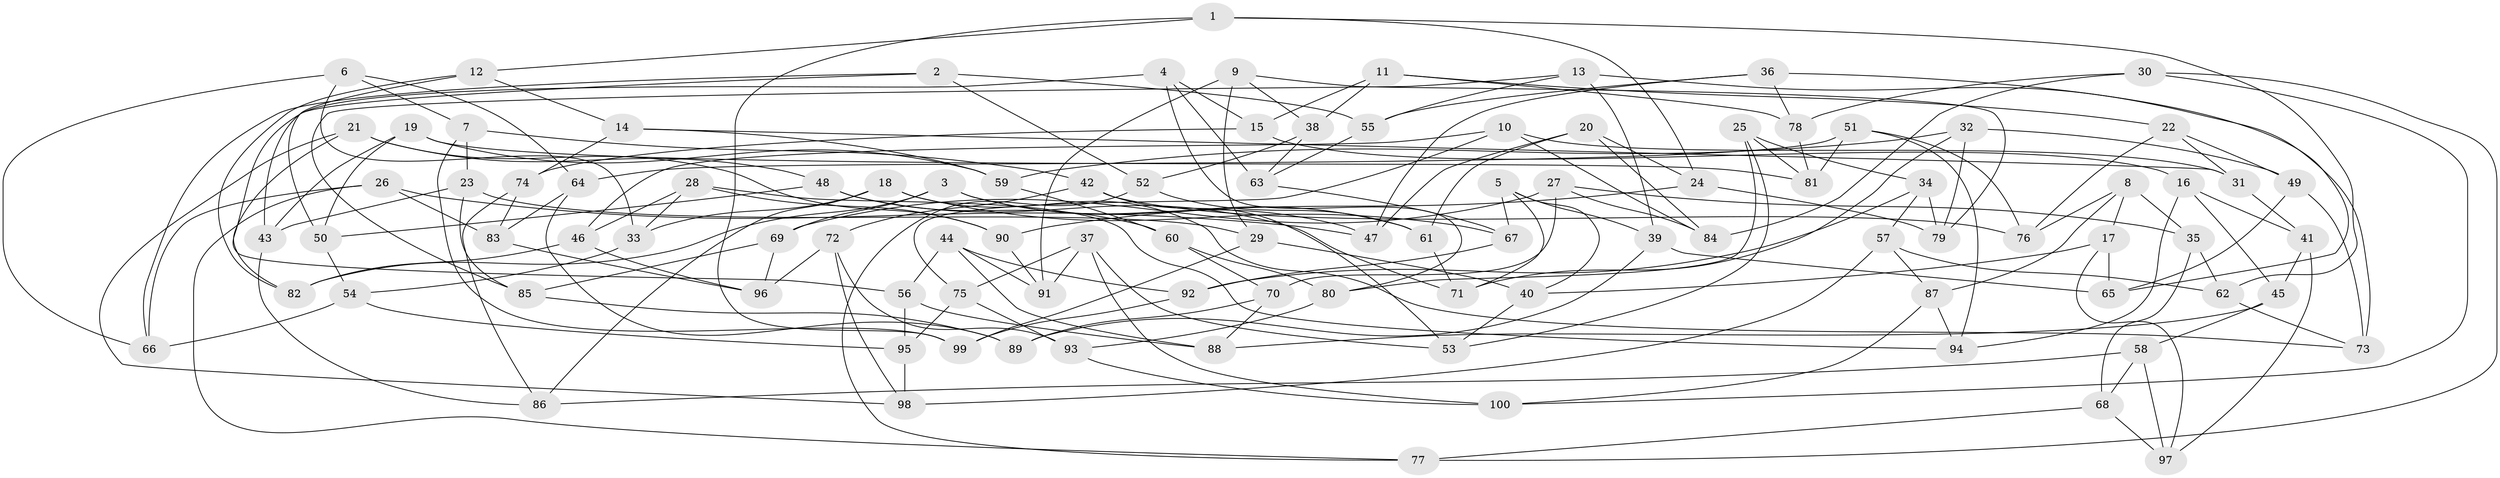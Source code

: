 // Generated by graph-tools (version 1.1) at 2025/39/02/21/25 10:39:01]
// undirected, 100 vertices, 200 edges
graph export_dot {
graph [start="1"]
  node [color=gray90,style=filled];
  1;
  2;
  3;
  4;
  5;
  6;
  7;
  8;
  9;
  10;
  11;
  12;
  13;
  14;
  15;
  16;
  17;
  18;
  19;
  20;
  21;
  22;
  23;
  24;
  25;
  26;
  27;
  28;
  29;
  30;
  31;
  32;
  33;
  34;
  35;
  36;
  37;
  38;
  39;
  40;
  41;
  42;
  43;
  44;
  45;
  46;
  47;
  48;
  49;
  50;
  51;
  52;
  53;
  54;
  55;
  56;
  57;
  58;
  59;
  60;
  61;
  62;
  63;
  64;
  65;
  66;
  67;
  68;
  69;
  70;
  71;
  72;
  73;
  74;
  75;
  76;
  77;
  78;
  79;
  80;
  81;
  82;
  83;
  84;
  85;
  86;
  87;
  88;
  89;
  90;
  91;
  92;
  93;
  94;
  95;
  96;
  97;
  98;
  99;
  100;
  1 -- 99;
  1 -- 62;
  1 -- 24;
  1 -- 12;
  2 -- 66;
  2 -- 43;
  2 -- 55;
  2 -- 52;
  3 -- 61;
  3 -- 69;
  3 -- 47;
  3 -- 82;
  4 -- 63;
  4 -- 15;
  4 -- 80;
  4 -- 56;
  5 -- 40;
  5 -- 67;
  5 -- 71;
  5 -- 39;
  6 -- 33;
  6 -- 7;
  6 -- 64;
  6 -- 66;
  7 -- 42;
  7 -- 23;
  7 -- 99;
  8 -- 76;
  8 -- 17;
  8 -- 35;
  8 -- 87;
  9 -- 91;
  9 -- 38;
  9 -- 29;
  9 -- 79;
  10 -- 75;
  10 -- 84;
  10 -- 46;
  10 -- 31;
  11 -- 38;
  11 -- 15;
  11 -- 78;
  11 -- 22;
  12 -- 14;
  12 -- 82;
  12 -- 50;
  13 -- 55;
  13 -- 73;
  13 -- 85;
  13 -- 39;
  14 -- 59;
  14 -- 31;
  14 -- 74;
  15 -- 74;
  15 -- 16;
  16 -- 41;
  16 -- 45;
  16 -- 94;
  17 -- 65;
  17 -- 97;
  17 -- 40;
  18 -- 86;
  18 -- 67;
  18 -- 73;
  18 -- 33;
  19 -- 43;
  19 -- 81;
  19 -- 59;
  19 -- 50;
  20 -- 47;
  20 -- 61;
  20 -- 24;
  20 -- 84;
  21 -- 90;
  21 -- 98;
  21 -- 48;
  21 -- 82;
  22 -- 31;
  22 -- 76;
  22 -- 49;
  23 -- 85;
  23 -- 43;
  23 -- 29;
  24 -- 79;
  24 -- 90;
  25 -- 80;
  25 -- 34;
  25 -- 81;
  25 -- 53;
  26 -- 66;
  26 -- 47;
  26 -- 83;
  26 -- 77;
  27 -- 84;
  27 -- 35;
  27 -- 69;
  27 -- 70;
  28 -- 46;
  28 -- 90;
  28 -- 94;
  28 -- 33;
  29 -- 40;
  29 -- 99;
  30 -- 100;
  30 -- 78;
  30 -- 77;
  30 -- 84;
  31 -- 41;
  32 -- 71;
  32 -- 59;
  32 -- 79;
  32 -- 49;
  33 -- 54;
  34 -- 57;
  34 -- 92;
  34 -- 79;
  35 -- 68;
  35 -- 62;
  36 -- 65;
  36 -- 55;
  36 -- 78;
  36 -- 47;
  37 -- 75;
  37 -- 53;
  37 -- 100;
  37 -- 91;
  38 -- 52;
  38 -- 63;
  39 -- 65;
  39 -- 89;
  40 -- 53;
  41 -- 45;
  41 -- 97;
  42 -- 76;
  42 -- 53;
  42 -- 72;
  43 -- 86;
  44 -- 91;
  44 -- 56;
  44 -- 92;
  44 -- 88;
  45 -- 58;
  45 -- 88;
  46 -- 82;
  46 -- 96;
  48 -- 50;
  48 -- 71;
  48 -- 60;
  49 -- 73;
  49 -- 65;
  50 -- 54;
  51 -- 64;
  51 -- 94;
  51 -- 81;
  51 -- 76;
  52 -- 77;
  52 -- 61;
  54 -- 95;
  54 -- 66;
  55 -- 63;
  56 -- 95;
  56 -- 88;
  57 -- 98;
  57 -- 87;
  57 -- 62;
  58 -- 97;
  58 -- 86;
  58 -- 68;
  59 -- 60;
  60 -- 70;
  60 -- 80;
  61 -- 71;
  62 -- 73;
  63 -- 67;
  64 -- 83;
  64 -- 89;
  67 -- 92;
  68 -- 97;
  68 -- 77;
  69 -- 96;
  69 -- 85;
  70 -- 88;
  70 -- 89;
  72 -- 98;
  72 -- 93;
  72 -- 96;
  74 -- 86;
  74 -- 83;
  75 -- 93;
  75 -- 95;
  78 -- 81;
  80 -- 93;
  83 -- 96;
  85 -- 89;
  87 -- 94;
  87 -- 100;
  90 -- 91;
  92 -- 99;
  93 -- 100;
  95 -- 98;
}

